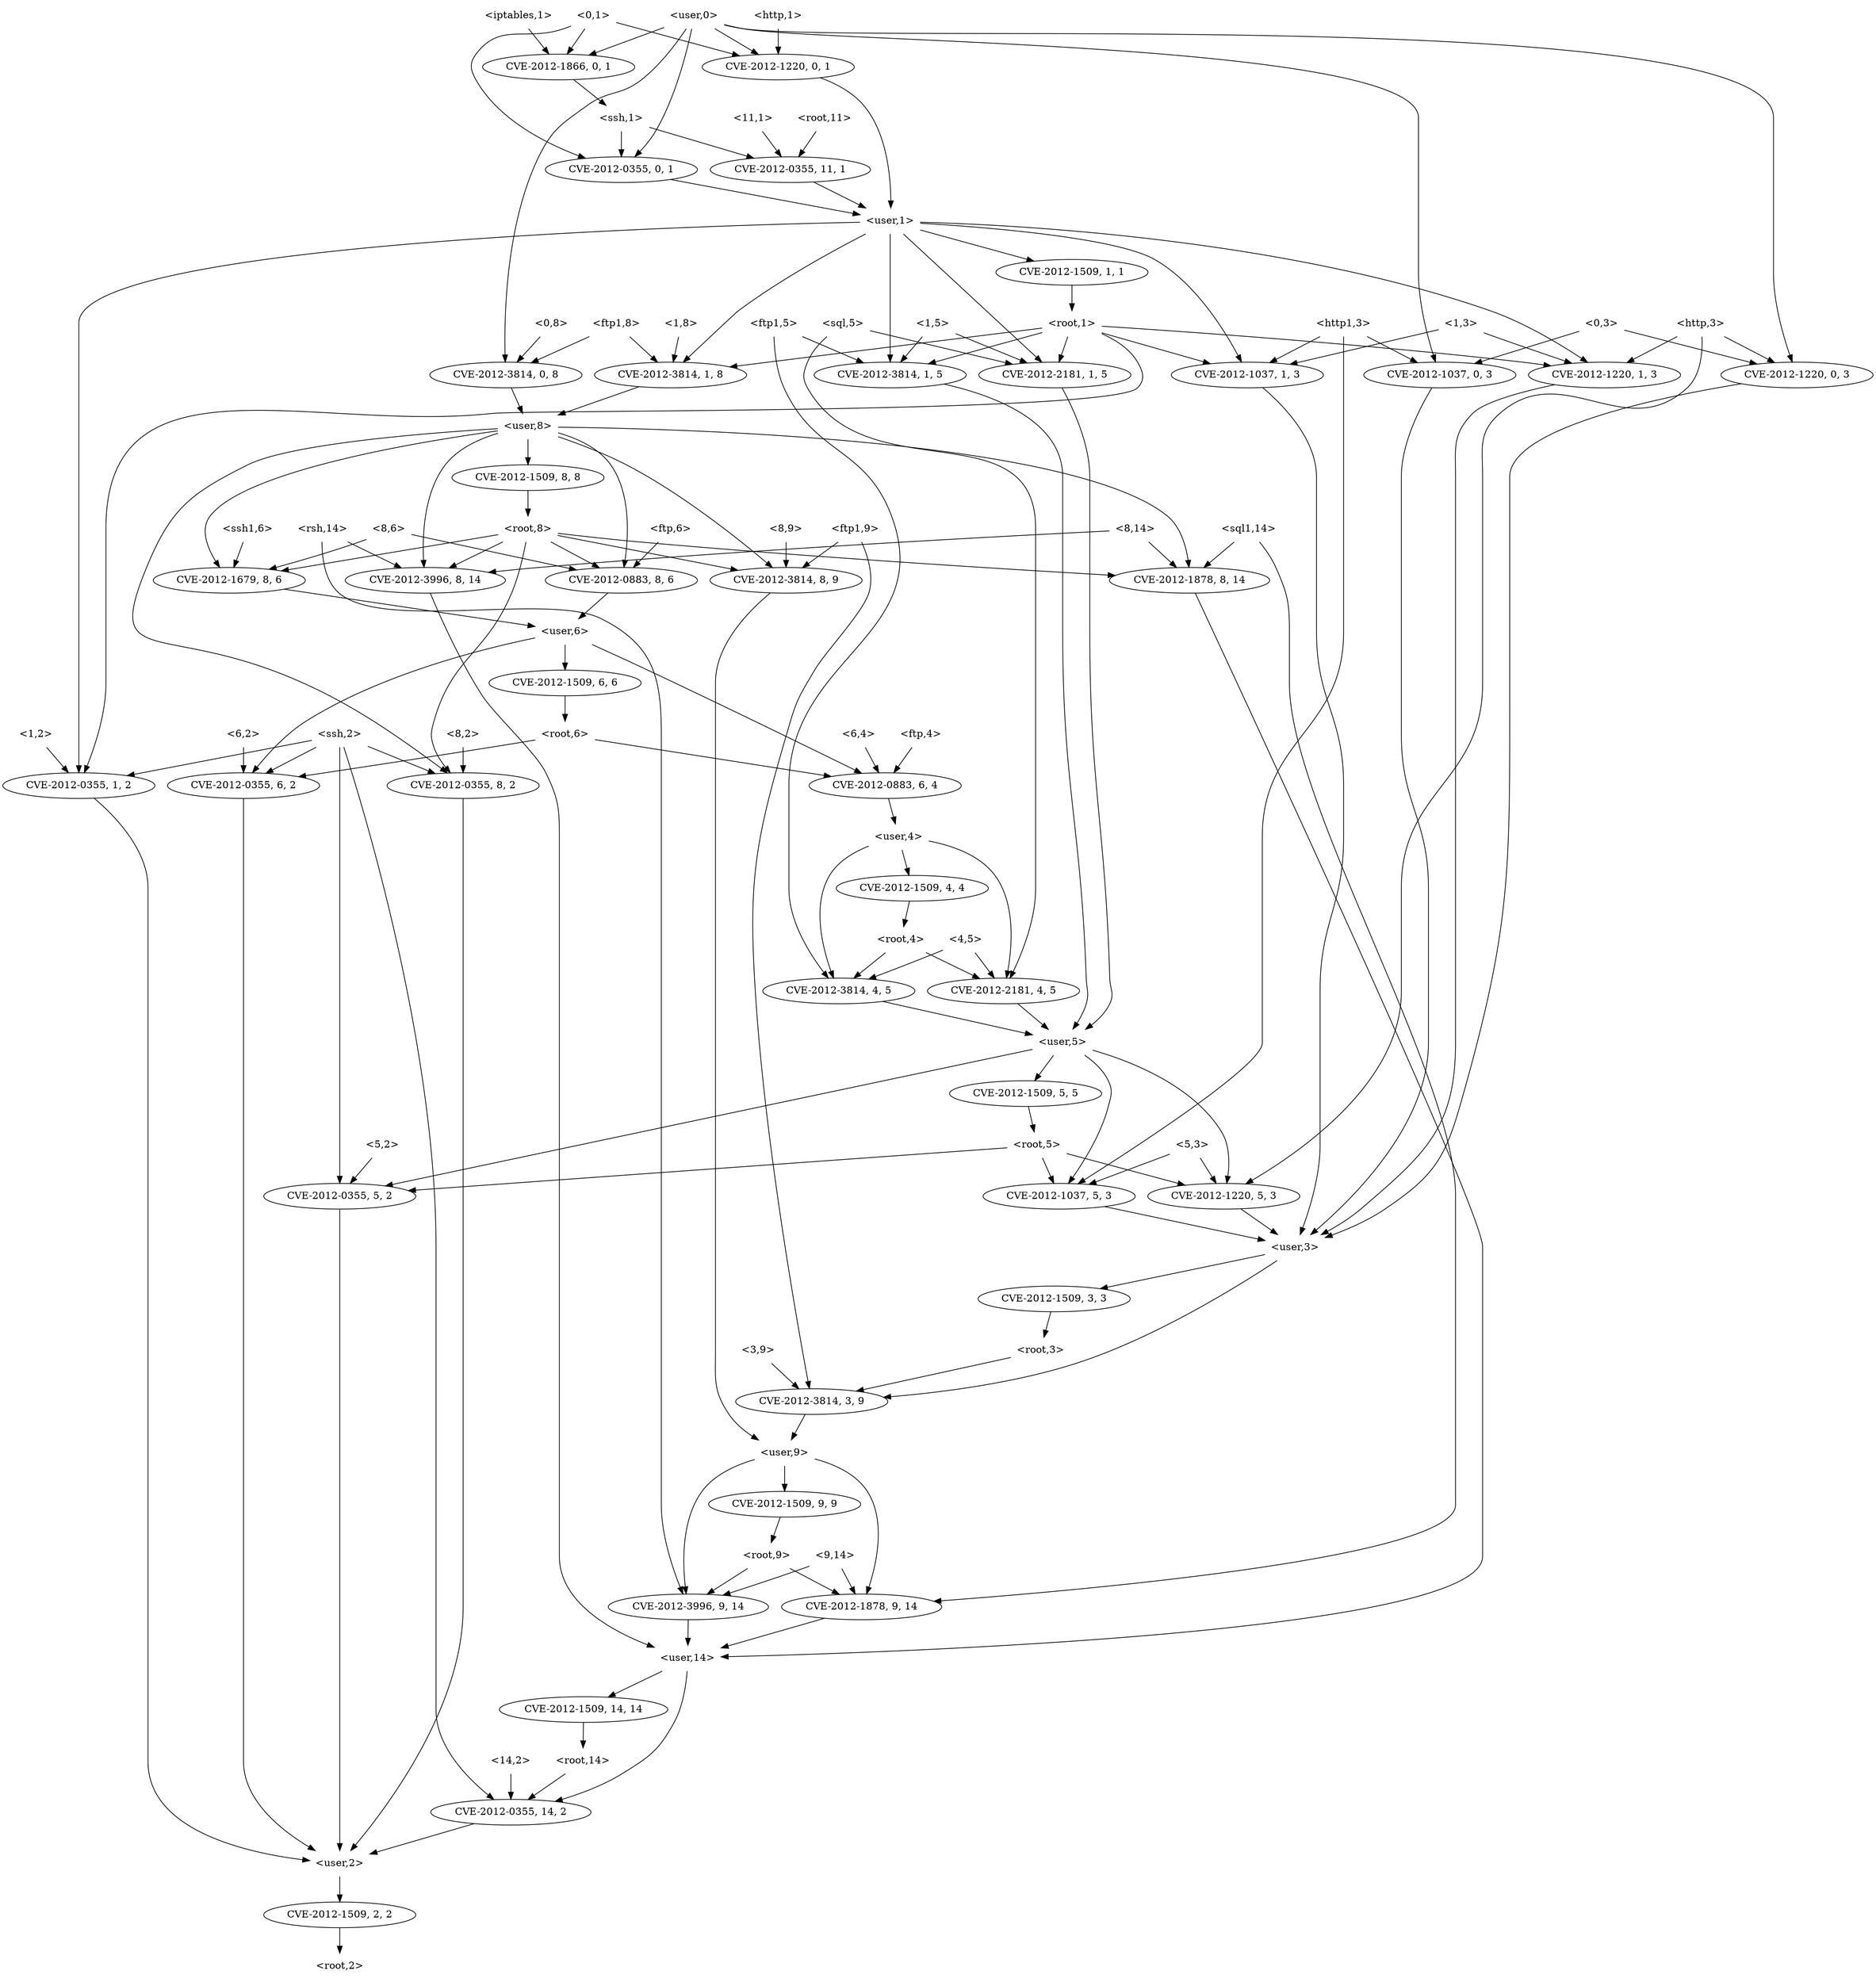 strict digraph {
	graph [bb="0,0,2508,2772"];
	node [label="\N"];
	"<v_root,3,3>"	 [height=0.5,
		label=<CVE-2012-1509, 3, 3>,
		pos="1075,954",
		width=2.4499];
	"<root,3>"	 [height=0.5,
		pos="1146,882",
		shape=plaintext,
		width=0.89583];
	"<v_root,3,3>" -> "<root,3>"	 [pos="e,1128.5,900.28 1092.2,936.05 1100.9,927.5 1111.6,916.96 1121.1,907.54"];
	"<v_ftp1,3,9>"	 [height=0.5,
		label=<CVE-2012-3814, 3, 9>,
		pos="1247,810",
		width=2.4499];
	"<root,3>" -> "<v_ftp1,3,9>"	 [pos="e,1223.2,827.47 1170.7,863.88 1184,854.69 1200.4,843.26 1214.7,833.38"];
	"<8,9>"	 [height=0.5,
		pos="1535,2034",
		shape=plaintext,
		width=0.75];
	"<v_ftp1,8,9>"	 [height=0.5,
		label=<CVE-2012-3814, 8, 9>,
		pos="1480,1962",
		width=2.4499];
	"<8,9>" -> "<v_ftp1,8,9>"	 [pos="e,1493.4,1980.1 1521.4,2015.7 1514.9,2007.4 1506.9,1997.3 1499.8,1988.1"];
	"<user,9>"	 [height=0.5,
		pos="1498,738",
		shape=plaintext,
		width=0.91667];
	"<v_ftp1,8,9>" -> "<user,9>"	 [pos="e,1499.6,756.03 1485.3,1943.7 1492.9,1917.1 1506,1864.6 1506,1819 1506,1819 1506,1819 1506,881 1506,840.93 1502.8,794.61 1500.4,\
766.05"];
	"<v_ssh,0,1>"	 [height=0.5,
		label=<CVE-2012-0355, 0, 1>,
		pos="1166,2538",
		width=2.4499];
	"<user,1>"	 [height=0.5,
		pos="1046,2466",
		shape=plaintext,
		width=0.91667];
	"<v_ssh,0,1>" -> "<user,1>"	 [pos="e,1075.4,2484.1 1138.2,2520.8 1122.1,2511.4 1101.7,2499.5 1084.2,2489.3"];
	"<v_ssh,1,2>"	 [height=0.5,
		label=<CVE-2012-0355, 1, 2>,
		pos="583,1674",
		width=2.4499];
	"<user,1>" -> "<v_ssh,1,2>"	 [pos="e,498.74,1679.5 1012.7,2463.9 838.44,2457.7 38,2423.8 38,2323 38,2323 38,2323 38,1817 38,1725 332.68,1691.5 488.67,1680.2"];
	"<v_ftp1,1,8>"	 [height=0.5,
		label=<CVE-2012-3814, 1, 8>,
		pos="1510,2250",
		width=2.4499];
	"<user,1>" -> "<v_ftp1,1,8>"	 [pos="e,1472.4,2266.3 1079.1,2452.4 1106.6,2441.9 1146.5,2426.3 1181,2412 1254.9,2381.4 1276.5,2379.6 1346,2340 1369.8,2326.4 1372.4,2317.8\
 1396,2304 1417.3,2291.5 1442.1,2279.7 1463,2270.4"];
	"<v_ftp1,1,5>"	 [height=0.5,
		label=<CVE-2012-3814, 1, 5>,
		pos="1045,2250",
		width=2.4499];
	"<user,1>" -> "<v_ftp1,1,5>"	 [pos="e,1045.1,2268.2 1045.9,2447.8 1045.7,2410.8 1045.3,2323.2 1045.1,2278.4"];
	"<v_http1,1,3>"	 [height=0.5,
		label=<CVE-2012-1037, 1, 3>,
		pos="813,2250",
		width=2.4499];
	"<user,1>" -> "<v_http1,1,3>"	 [pos="e,809.49,2268.1 1012.6,2461.3 958.84,2454.6 856.57,2438.6 833,2412 800.32,2375.1 802.96,2313.5 807.91,2278.1"];
	"<v_sql,1,5>"	 [height=0.5,
		label=<CVE-2012-2181, 1, 5>,
		pos="1240,2250",
		width=2.4499];
	"<user,1>" -> "<v_sql,1,5>"	 [pos="e,1239.7,2268.1 1079.2,2450.4 1119.1,2431 1184.9,2393 1220,2340 1232.2,2321.6 1237,2296.8 1238.9,2278.1"];
	"<v_root,1,1>"	 [height=0.5,
		label=<CVE-2012-1509, 1, 1>,
		pos="930,2394",
		width=2.4499];
	"<user,1>" -> "<v_root,1,1>"	 [pos="e,956.89,2411.2 1017.6,2447.9 1002,2438.5 982.47,2426.7 965.8,2416.6"];
	"<v_http,1,3>"	 [height=0.5,
		label=<CVE-2012-1220, 1, 3>,
		pos="581,2250",
		width=2.4499];
	"<user,1>" -> "<v_http,1,3>"	 [pos="e,587.02,2268 1012.8,2463.8 936.49,2459.4 746.78,2438.6 633,2340 613.45,2323.1 599.4,2296.9 590.87,2277.3"];
	"<v_sql1,9,14>"	 [height=0.5,
		label=<CVE-2012-1878, 9, 14>,
		pos="1396,522",
		width=2.5686];
	"<user,9>" -> "<v_sql1,9,14>"	 [pos="e,1391.4,540.07 1465,728.32 1442.8,720.6 1415.1,706.89 1401,684 1375.8,642.93 1382.2,584.19 1389.2,550.18"];
	"<v_root,9,9>"	 [height=0.5,
		label=<CVE-2012-1509, 9, 9>,
		pos="1498,666",
		width=2.4499];
	"<user,9>" -> "<v_root,9,9>"	 [pos="e,1498,684.1 1498,719.7 1498,711.98 1498,702.71 1498,694.11"];
	"<v_rsh,9,14>"	 [height=0.5,
		label=<CVE-2012-3996, 9, 14>,
		pos="1600,522",
		width=2.5686];
	"<user,9>" -> "<v_rsh,9,14>"	 [pos="e,1604.6,540.07 1531,728.32 1553.2,720.6 1580.9,706.89 1595,684 1620.2,642.93 1613.8,584.19 1606.8,550.18"];
	"<user,14>"	 [height=0.5,
		pos="1697,450",
		shape=plaintext,
		width=1.0069];
	"<v_sql1,9,14>" -> "<user,14>"	 [pos="e,1660.6,459.46 1453,507.75 1510.3,494.42 1597.6,474.12 1650.8,461.75"];
	"<root,9>"	 [height=0.5,
		pos="1478,594",
		shape=plaintext,
		width=0.89583];
	"<v_root,9,9>" -> "<root,9>"	 [pos="e,1482.9,612.1 1493.1,647.7 1490.8,639.9 1488.1,630.51 1485.7,621.83"];
	"<v_rsh,9,14>" -> "<user,14>"	 [pos="e,1673.2,468.2 1623,504.41 1635.5,495.37 1651.2,484.04 1664.9,474.14"];
	"<v_ftp1,3,9>" -> "<user,9>"	 [pos="e,1464.6,748.31 1296.9,795.09 1343,782.21 1411,763.27 1454.8,751.04"];
	"<ftp,4>"	 [height=0.5,
		pos="1253,1746",
		shape=plaintext,
		width=0.8125];
	"<v_ftp,6,4>"	 [height=0.5,
		label=<CVE-2012-0883, 6, 4>,
		pos="1312,1674",
		width=2.4499];
	"<ftp,4>" -> "<v_ftp,6,4>"	 [pos="e,1297.6,1692.1 1267.6,1727.7 1274.7,1719.3 1283.3,1709.1 1291,1699.9"];
	"<user,4>"	 [height=0.5,
		pos="1293,1602",
		shape=plaintext,
		width=0.91667];
	"<v_ftp,6,4>" -> "<user,4>"	 [pos="e,1297.6,1620.1 1307.3,1655.7 1305.2,1647.9 1302.6,1638.5 1300.3,1629.8"];
	"<root,9>" -> "<v_sql1,9,14>"	 [pos="e,1415.5,539.62 1457.7,575.7 1447.3,566.84 1434.6,555.92 1423.3,546.33"];
	"<root,9>" -> "<v_rsh,9,14>"	 [pos="e,1571.7,539.23 1507.8,575.88 1524.4,566.36 1545.2,554.44 1562.8,544.33"];
	"<user,2>"	 [height=0.5,
		pos="1932,162",
		shape=plaintext,
		width=0.91667];
	"<v_ssh,1,2>" -> "<user,2>"	 [pos="e,1899,163.01 590.89,1655.9 602.29,1629.7 622,1577.5 622,1531 622,1531 622,1531 622,305 622,174.53 1662.3,163.83 1888.8,163.04"];
	"<user,8>"	 [height=0.5,
		pos="1891,2178",
		shape=plaintext,
		width=0.91667];
	"<v_ftp1,1,8>" -> "<user,8>"	 [pos="e,1857.6,2185.1 1573.3,2237.4 1650.9,2223.1 1780.1,2199.4 1847.4,2187"];
	"<user,5>"	 [height=0.5,
		pos="1151,1314",
		shape=plaintext,
		width=0.91667];
	"<v_ftp1,1,5>" -> "<user,5>"	 [pos="e,1118,1324.3 1036.5,2232 1024.2,2205.8 1003,2153.8 1003,2107 1003,2107 1003,2107 1003,1457 1003,1413.8 1012.1,1399.1 1042,1368 \
1060.1,1349.2 1086.3,1336.1 1108.4,1327.7"];
	"<user,3>"	 [height=0.5,
		pos="901,1026",
		shape=plaintext,
		width=0.91667];
	"<v_http1,1,3>" -> "<user,3>"	 [pos="e,892.67,1044.3 813,2232 813,2205.3 813,2152.1 813,2107 813,2107 813,2107 813,1961 813,1864.4 851,1843.6 851,1747 851,1747 851,1747\
 851,1241 851,1168.4 858.73,1149.7 879,1080 881.56,1071.2 885.12,1061.9 888.63,1053.5"];
	"<v_sql,1,5>" -> "<user,5>"	 [pos="e,1117.9,1324.8 1199.4,2233.9 1151.7,2213.2 1079,2171.1 1079,2107 1079,2107 1079,2107 1079,1601 1079,1497.1 1008.2,1458.1 1060,1368\
 1070.6,1349.6 1090.2,1337 1108.5,1328.8"];
	"<root,1>"	 [height=0.5,
		pos="930,2322",
		shape=plaintext,
		width=0.89583];
	"<v_root,1,1>" -> "<root,1>"	 [pos="e,930,2340.1 930,2375.7 930,2368 930,2358.7 930,2350.1"];
	"<v_http,1,3>" -> "<user,3>"	 [pos="e,869.85,1044.1 640.84,2236.8 683.35,2226.9 735.52,2212.1 751,2196 779.4,2166.5 775,2148 775,2107 775,2107 775,2107 775,1169 775\
,1116.2 824.32,1073.9 861.24,1049.6"];
	"<http1,3>"	 [height=0.5,
		pos="678,2322",
		shape=plaintext,
		width=0.97917];
	"<v_http1,0,3>"	 [height=0.5,
		label=<CVE-2012-1037, 0, 3>,
		pos="349,2250",
		width=2.4499];
	"<http1,3>" -> "<v_http1,0,3>"	 [pos="e,407.58,2263.5 642.48,2313.4 588.79,2302 485.99,2280.1 417.44,2265.6"];
	"<http1,3>" -> "<v_http1,1,3>"	 [pos="e,782.17,2267 711.02,2303.9 729.76,2294.2 753.34,2281.9 773.1,2271.7"];
	"<v_http1,5,3>"	 [height=0.5,
		label=<CVE-2012-1037, 5, 3>,
		pos="976,1098",
		width=2.4499];
	"<http1,3>" -> "<v_http1,5,3>"	 [pos="e,957.12,1115.8 680.6,2303.9 684.59,2283.6 694.19,2250.4 716,2232 768.01,2188 817.71,2245 865,2196 961.01,2096.4 927,2029.3 927,\
1891 927,1891 927,1891 927,1673 927,1576.4 889,1555.6 889,1459 889,1459 889,1459 889,1241 889,1193.9 924.24,1149.2 949.86,1123"];
	"<v_http1,0,3>" -> "<user,3>"	 [pos="e,867.9,1037 414.25,2237.8 426.45,2235.8 439.11,2233.8 451,2232 509.1,2223.2 668.89,2234.8 713,2196 743.75,2168.9 737,2148 737,2107\
 737,2107 737,2107 737,1169 737,1123 755.99,1111 790,1080 809.51,1062.2 836.09,1049.2 858.34,1040.6"];
	"<v_http1,5,3>" -> "<user,3>"	 [pos="e,919.25,1044 957.84,1080.1 948.52,1071.3 936.99,1060.6 926.76,1051"];
	"<root,14>"	 [height=0.5,
		pos="1638,306",
		shape=plaintext,
		width=1];
	"<v_ssh,14,2>"	 [height=0.5,
		label=<CVE-2012-0355, 14, 2>,
		pos="1778,234",
		width=2.5686];
	"<root,14>" -> "<v_ssh,14,2>"	 [pos="e,1746,250.99 1672.2,287.88 1691.8,278.12 1716.3,265.83 1736.9,255.55"];
	"<v_ssh,14,2>" -> "<user,2>"	 [pos="e,1898.9,178.06 1812.6,217.29 1835.3,206.94 1865.3,193.3 1889.6,182.29"];
	"<1,5>"	 [height=0.5,
		pos="1101,2322",
		shape=plaintext,
		width=0.75];
	"<1,5>" -> "<v_ftp1,1,5>"	 [pos="e,1058.7,2268.1 1087.2,2303.7 1080.5,2295.4 1072.4,2285.3 1065.1,2276.1"];
	"<1,5>" -> "<v_sql,1,5>"	 [pos="e,1208.6,2266.8 1128.1,2307.3 1148.4,2297.1 1176.5,2283 1199.4,2271.4"];
	"<v_ssh,6,2>"	 [height=0.5,
		label=<CVE-2012-0355, 6, 2>,
		pos="1970,1674",
		width=2.4499];
	"<v_ssh,6,2>" -> "<user,2>"	 [pos="e,1959.8,180.12 1986.5,1656.3 2009.4,1631.3 2048,1581.6 2048,1531 2048,1531 2048,1531 2048,305 2048,253.79 2002.2,210.87 1968.2,\
186.04"];
	"<v_root,2,2>"	 [height=0.5,
		label=<CVE-2012-1509, 2, 2>,
		pos="1932,90",
		width=2.4499];
	"<user,2>" -> "<v_root,2,2>"	 [pos="e,1932,108.1 1932,143.7 1932,135.98 1932,126.71 1932,118.11"];
	"<8,2>"	 [height=0.5,
		pos="2165,1746",
		shape=plaintext,
		width=0.75];
	"<v_ssh,8,2>"	 [height=0.5,
		label=<CVE-2012-0355, 8, 2>,
		pos="2165,1674",
		width=2.4499];
	"<8,2>" -> "<v_ssh,8,2>"	 [pos="e,2165,1692.1 2165,1727.7 2165,1720 2165,1710.7 2165,1702.1"];
	"<v_ssh,8,2>" -> "<user,2>"	 [pos="e,1965.2,171.06 2156.9,1655.9 2145.2,1629.7 2125,1577.6 2125,1531 2125,1531 2125,1531 2125,305 2125,231.03 2031.9,191.31 1975,173.94"];
	"<v_root,5,5>"	 [height=0.5,
		label=<CVE-2012-1509, 5, 5>,
		pos="1261,1242",
		width=2.4499];
	"<root,5>"	 [height=0.5,
		pos="1234,1170",
		shape=plaintext,
		width=0.89583];
	"<v_root,5,5>" -> "<root,5>"	 [pos="e,1240.6,1188.1 1254.3,1223.7 1251.3,1215.8 1247.6,1206.3 1244.2,1197.5"];
	"<root,5>" -> "<v_http1,5,3>"	 [pos="e,1026.7,1112.8 1201.6,1160.2 1160.3,1149 1088,1129.4 1036.4,1115.4"];
	"<v_ssh,5,2>"	 [height=0.5,
		label=<CVE-2012-0355, 5, 2>,
		pos="1932,1098",
		width=2.4499];
	"<root,5>" -> "<v_ssh,5,2>"	 [pos="e,1853.2,1106.3 1266.4,1165.2 1297,1161.7 1344.1,1156.3 1385,1152 1546.3,1135.1 1734.6,1117.3 1842.9,1107.2"];
	"<v_http,5,3>"	 [height=0.5,
		label=<CVE-2012-1220, 5, 3>,
		pos="1171,1098",
		width=2.4499];
	"<root,5>" -> "<v_http,5,3>"	 [pos="e,1186.4,1116.1 1218.4,1151.7 1210.8,1143.2 1201.5,1132.9 1193.1,1123.6"];
	"<root,2>"	 [height=0.5,
		pos="1932,18",
		shape=plaintext,
		width=0.89583];
	"<v_ftp,8,6>"	 [height=0.5,
		label=<CVE-2012-0883, 8, 6>,
		pos="1675,1962",
		width=2.4499];
	"<user,8>" -> "<v_ftp,8,6>"	 [pos="e,1658.1,1979.8 1857.9,2172 1800.8,2161.5 1685.3,2131.1 1636,2052 1623.2,2031.5 1636.9,2006.1 1651.5,1987.7"];
	"<v_root,8,8>"	 [height=0.5,
		label=<CVE-2012-1509, 8, 8>,
		pos="2007,2106",
		width=2.4499];
	"<user,8>" -> "<v_root,8,8>"	 [pos="e,1980.1,2123.2 1919.4,2159.9 1935,2150.5 1954.5,2138.7 1971.2,2128.6"];
	"<user,8>" -> "<v_ssh,8,2>"	 [pos="e,2225.9,1687.2 1924.2,2176.5 2052.3,2173.9 2508,2155.9 2508,2035 2508,2035 2508,2035 2508,1817 2508,1758.6 2336.1,1711.7 2235.7\
,1689.3"];
	"<v_ssh1,8,6>"	 [height=0.5,
		label=<CVE-2012-1679, 8, 6>,
		pos="1870,1962",
		width=2.4499];
	"<user,8>" -> "<v_ssh1,8,6>"	 [pos="e,1871.7,1980.2 1889.3,2159.8 1885.7,2122.8 1877.1,2035.2 1872.7,1990.4"];
	"<v_rsh,8,14>"	 [height=0.5,
		label=<CVE-2012-3996, 8, 14>,
		pos="2349,1962",
		width=2.5686];
	"<user,8>" -> "<v_rsh,8,14>"	 [pos="e,2334.8,1979.8 1924.3,2172.7 1971.3,2165.9 2059.3,2150.8 2130,2124 2191.8,2100.6 2207.2,2091.7 2260,2052 2285.5,2032.8 2310.9,2006.5\
 2328,1987.5"];
	"<user,8>" -> "<v_ftp1,8,9>"	 [pos="e,1479.2,1980 1857.9,2177.6 1781.1,2176.9 1590.2,2163.6 1499,2052 1484.9,2034.7 1480.6,2009.5 1479.5,1990.3"];
	"<v_sql1,8,14>"	 [height=0.5,
		label=<CVE-2012-1878, 8, 14>,
		pos="2145,1962",
		width=2.5686];
	"<user,8>" -> "<v_sql1,8,14>"	 [pos="e,2145.9,1980.1 1924,2172.9 1977.3,2165.7 2078.8,2149.1 2104,2124 2139.9,2088.3 2145.8,2026 2146,1990.2"];
	"<user,6>"	 [height=0.5,
		pos="1675,1890",
		shape=plaintext,
		width=0.91667];
	"<v_ftp,8,6>" -> "<user,6>"	 [pos="e,1675,1908.1 1675,1943.7 1675,1936 1675,1926.7 1675,1918.1"];
	"<root,8>"	 [height=0.5,
		pos="1986,2034",
		shape=plaintext,
		width=0.89583];
	"<v_root,8,8>" -> "<root,8>"	 [pos="e,1991.1,2052.1 2001.8,2087.7 1999.5,2079.9 1996.7,2070.5 1994,2061.8"];
	"<v_ssh1,8,6>" -> "<user,6>"	 [pos="e,1708,1902.9 1828.2,1946 1795.6,1934.3 1750.6,1918.1 1717.8,1906.4"];
	"<v_rsh,8,14>" -> "<user,14>"	 [pos="e,1704.5,468.33 2288.8,1948.3 2154.8,1918.8 1837.6,1842.3 1764,1764 1735.9,1734.2 1740,1716 1740,1675 1740,1675 1740,1675 1740,809\
 1740,673.03 1744.5,636.95 1716,504 1714.1,495.3 1711.2,486.09 1708.2,477.83"];
	"<v_sql1,8,14>" -> "<user,14>"	 [pos="e,1698.6,468.17 2103.5,1945.9 2076.6,1935.8 2040.9,1921.9 2010,1908 1853.4,1837.7 1702,1846.6 1702,1675 1702,1675 1702,1675 1702\
,737 1702,633.44 1705.1,607.47 1701,504 1700.7,495.67 1700.1,486.61 1699.4,478.38"];
	"<6,2>"	 [height=0.5,
		pos="1951,1746",
		shape=plaintext,
		width=0.75];
	"<6,2>" -> "<v_ssh,6,2>"	 [pos="e,1965.4,1692.1 1955.7,1727.7 1957.8,1719.9 1960.4,1710.5 1962.7,1701.8"];
	"<user,0>"	 [height=0.5,
		pos="1145,2754",
		shape=plaintext,
		width=0.91667];
	"<v_iptables,0,1>"	 [height=0.5,
		label=<CVE-2012-1866, 0, 1>,
		pos="1354,2682",
		width=2.4499];
	"<user,0>" -> "<v_iptables,0,1>"	 [pos="e,1310.1,2697.7 1178.1,2741.9 1211,2730.9 1262,2713.8 1300.6,2700.9"];
	"<v_ftp1,0,8>"	 [height=0.5,
		label=<CVE-2012-3814, 0, 8>,
		pos="1705,2250",
		width=2.4499];
	"<user,0>" -> "<v_ftp1,0,8>"	 [pos="e,1701.5,2268.1 1161,2735.7 1181.1,2714.9 1218,2680.9 1257,2664 1358,2620.3 1411.9,2691.2 1502,2628 1627.6,2539.9 1682.6,2348.8 \
1699.2,2278.1"];
	"<user,0>" -> "<v_http1,0,3>"	 [pos="e,354.67,2268.3 1111.7,2742.6 1103.7,2740.2 1095.1,2737.9 1087,2736 931,2699.5 377,2771.2 377,2611 377,2611 377,2611 377,2393 377\
,2352.3 365.77,2306.2 357.54,2277.9"];
	"<v_http,0,1>"	 [height=0.5,
		label=<CVE-2012-1220, 0, 1>,
		pos="1046,2682",
		width=2.4499];
	"<user,0>" -> "<v_http,0,1>"	 [pos="e,1069.3,2699.5 1120.8,2735.9 1107.8,2726.7 1091.6,2715.3 1077.7,2705.4"];
	"<v_http,0,3>"	 [height=0.5,
		label=<CVE-2012-1220, 0, 3>,
		pos="154,2250",
		width=2.4499];
	"<user,0>" -> "<v_http,0,3>"	 [pos="e,115.93,2266.3 1111.9,2741.9 1103.8,2739.5 1095.2,2737.4 1087,2736 786.91,2684.8 704.65,2741 403,2700 221.24,2675.3 0,2794.4 0,\
2611 0,2611 0,2611 0,2393 0,2334.1 61.555,2292.9 106.83,2270.6"];
	"<user,0>" -> "<v_ssh,0,1>"	 [pos="e,1164.3,2556.2 1146.7,2735.8 1150.3,2698.8 1158.9,2611.2 1163.3,2566.4"];
	"<ssh,1>"	 [height=0.5,
		pos="1297,2610",
		shape=plaintext,
		width=0.84028];
	"<v_iptables,0,1>" -> "<ssh,1>"	 [pos="e,1311.1,2628.3 1340.2,2664.1 1333.4,2655.7 1325,2645.4 1317.4,2636.1"];
	"<v_ftp1,0,8>" -> "<user,8>"	 [pos="e,1857.9,2191.5 1745.4,2233.8 1775.7,2222.4 1817.3,2206.8 1848.2,2195.1"];
	"<v_http,0,1>" -> "<user,1>"	 [pos="e,1046,2484.2 1046,2663.8 1046,2626.8 1046,2539.2 1046,2494.4"];
	"<v_http,0,3>" -> "<user,3>"	 [pos="e,867.99,1031.5 213.36,2236.7 354.61,2206.9 699,2131.9 699,2107 699,2107 699,2107 699,1169 699,1123.6 714.22,1109.1 749,1080 780.13\
,1053.9 824.88,1040.4 857.76,1033.5"];
	"<v_sql,4,5>"	 [height=0.5,
		label=<CVE-2012-2181, 4, 5>,
		pos="1352,1386",
		width=2.4499];
	"<v_sql,4,5>" -> "<user,5>"	 [pos="e,1184.3,1326.6 1309.4,1370.2 1275.4,1358.3 1228,1341.8 1193.9,1330"];
	"<user,5>" -> "<v_http1,5,3>"	 [pos="e,980.67,1116.2 1126.3,1295.9 1096,1274 1045,1233.3 1013,1188 999.57,1169 989.81,1144.3 983.69,1125.8"];
	"<user,5>" -> "<v_ssh,5,2>"	 [pos="e,1883.3,1113.1 1184,1304.8 1225,1294.6 1296.7,1276.4 1358,1260 1547.1,1209.3 1770.1,1145.6 1873.7,1115.8"];
	"<user,5>" -> "<v_root,5,5>"	 [pos="e,1235.1,1259.5 1177.9,1295.9 1192.5,1286.6 1210.6,1275 1226.3,1265.1"];
	"<user,5>" -> "<v_http,5,3>"	 [pos="e,1169.4,1116.2 1152.6,1295.8 1156.1,1258.8 1164.3,1171.2 1168.4,1126.4"];
	"<ftp1,5>"	 [height=0.5,
		pos="1179,2322",
		shape=plaintext,
		width=0.89583];
	"<ftp1,5>" -> "<v_ftp1,1,5>"	 [pos="e,1075.8,2267.1 1146.6,2304.1 1128,2294.3 1104.5,2282.1 1084.8,2271.8"];
	"<v_ftp1,4,5>"	 [height=0.5,
		label=<CVE-2012-3814, 4, 5>,
		pos="1157,1386",
		width=2.4499];
	"<ftp1,5>" -> "<v_ftp1,4,5>"	 [pos="e,1152.9,1404.1 1211.3,2314.8 1253,2306 1322.1,2288.7 1337,2268 1346.3,2255 1339.1,2247.9 1337,2232 1296.7,1920.2 1218.7,1856.2 \
1157,1548 1147.5,1500.7 1142.5,1488 1147,1440 1147.8,1431.5 1149.3,1422.3 1150.9,1414"];
	"<v_ftp1,4,5>" -> "<user,5>"	 [pos="e,1152.5,1332.1 1155.5,1367.7 1154.9,1360 1154.1,1350.7 1153.3,1342.1"];
	"<root,1>" -> "<v_ssh,1,2>"	 [pos="e,599.27,1692.1 928.91,2303.6 926.62,2273.6 920.06,2210.5 903,2160 836.12,1962.1 668.05,1767 606.26,1699.7"];
	"<root,1>" -> "<v_ftp1,1,8>"	 [pos="e,1435.6,2259.7 962.45,2316.9 989.79,2313.4 1029.9,2308.3 1065,2304 1190.5,2288.6 1335.9,2271.4 1425.5,2260.9"];
	"<root,1>" -> "<v_ftp1,1,5>"	 [pos="e,1018.3,2267.2 958.13,2303.9 973.62,2294.5 992.99,2282.7 1009.5,2272.6"];
	"<root,1>" -> "<v_http,1,3>"	 [pos="e,641.41,2263.1 897.48,2314.5 841.61,2303.3 726.19,2280.1 651.25,2265.1"];
	"<root,1>" -> "<v_sql,1,5>"	 [pos="e,1183.2,2263.8 962.3,2313.7 1012,2302.5 1108.3,2280.7 1173.4,2266"];
	"<root,1>" -> "<v_http1,1,3>"	 [pos="e,840.12,2267.2 901.38,2303.9 885.62,2294.5 865.92,2282.7 849.11,2272.6"];
	"<v_ssh,11,1>"	 [height=0.5,
		label=<CVE-2012-0355, 11, 1>,
		pos="1371,2538",
		width=2.5686];
	"<v_ssh,11,1>" -> "<user,1>"	 [pos="e,1079.4,2474.2 1311.4,2524.2 1247.1,2510.3 1146.3,2488.6 1089.2,2476.3"];
	"<ssh1,6>"	 [height=0.5,
		pos="1829,2034",
		shape=plaintext,
		width=0.94444];
	"<ssh1,6>" -> "<v_ssh1,8,6>"	 [pos="e,1860,1980.1 1839.1,2015.7 1843.9,2007.6 1849.6,1997.9 1854.8,1989"];
	"<ssh,1>" -> "<v_ssh,11,1>"	 [pos="e,1353.2,2555.9 1315.3,2591.7 1324.5,2583 1335.8,2572.3 1345.8,2562.8"];
	"<ssh,1>" -> "<v_ssh,0,1>"	 [pos="e,1196.2,2555.1 1266.6,2592.8 1248.3,2583 1224.9,2570.5 1205.2,2560"];
	"<0,1>"	 [height=0.5,
		pos="1238,2754",
		shape=plaintext,
		width=0.75];
	"<0,1>" -> "<v_http,0,1>"	 [pos="e,1087.1,2698 1210.9,2743.1 1181.3,2732.3 1133.2,2714.8 1096.6,2701.4"];
	"<0,1>" -> "<v_iptables,0,1>"	 [pos="e,1327,2699.3 1265.2,2736.6 1281,2727 1301.2,2714.8 1318.3,2704.5"];
	"<0,1>" -> "<v_ssh,0,1>"	 [pos="e,1171.8,2556.2 1232.2,2735.8 1219.7,2698.7 1190,2610.4 1175,2565.8"];
	"<user,3>" -> "<v_ftp1,3,9>"	 [pos="e,1198.7,825.18 913.15,1007.7 927.21,988.57 951.81,957.55 978,936 1041.7,883.58 1131.1,847.81 1189,828.38"];
	"<user,3>" -> "<v_root,3,3>"	 [pos="e,1036.8,970.35 934.14,1011.7 960.56,1001 997.92,986.01 1027.5,974.1"];
	"<http,1>"	 [height=0.5,
		pos="1046,2754",
		shape=plaintext,
		width=0.89583];
	"<http,1>" -> "<v_http,0,1>"	 [pos="e,1046,2700.1 1046,2735.7 1046,2728 1046,2718.7 1046,2710.1"];
	"<user,14>" -> "<v_ssh,14,2>"	 [pos="e,1778.7,252.08 1720.8,431.96 1732.1,422.63 1744.6,410.1 1752,396 1774.4,353.17 1778.5,295.88 1778.7,262.45"];
	"<v_root,14,14>"	 [height=0.5,
		label=<CVE-2012-1509, 14, 14>,
		pos="1646,378",
		width=2.7013];
	"<user,14>" -> "<v_root,14,14>"	 [pos="e,1658.5,396.1 1684.4,431.7 1678.4,423.47 1671.1,413.48 1664.5,404.42"];
	"<14,2>"	 [height=0.5,
		pos="1721,306",
		shape=plaintext,
		width=0.78472];
	"<14,2>" -> "<v_ssh,14,2>"	 [pos="e,1764.1,252.1 1735.1,287.7 1741.9,279.3 1750.3,269.07 1757.8,259.86"];
	"<iptables,1>"	 [height=0.5,
		pos="1354,2754",
		shape=plaintext,
		width=1.1944];
	"<iptables,1>" -> "<v_iptables,0,1>"	 [pos="e,1354,2700.1 1354,2735.7 1354,2728 1354,2718.7 1354,2710.1"];
	"<root,8>" -> "<v_ftp,8,6>"	 [pos="e,1732,1975.8 1953.6,2025.7 1903.7,2014.5 1807.1,1992.7 1741.8,1978"];
	"<root,8>" -> "<v_ssh,8,2>"	 [pos="e,2152.3,1692.2 1993,2015.7 2012.3,1968.3 2069,1833.5 2129,1728 2134.2,1718.8 2140.5,1709.2 2146.4,1700.6"];
	"<root,8>" -> "<v_ssh1,8,6>"	 [pos="e,1896.9,1979.2 1957.6,2015.9 1942,2006.5 1922.5,1994.7 1905.8,1984.6"];
	"<root,8>" -> "<v_rsh,8,14>"	 [pos="e,2281,1974.3 2018.4,2019.6 2022.3,2018.3 2026.2,2017 2030,2016 2031.5,2015.6 2176.9,1991.5 2270.9,1975.9"];
	"<root,8>" -> "<v_ftp1,8,9>"	 [pos="e,1543.7,1974.5 1953.6,2027.9 1930.8,2024.4 1899.6,2019.7 1872,2016 1741.6,1998.3 1708.2,1999.3 1578,1980 1570.1,1978.8 1561.9,1977.5\
 1553.7,1976.2"];
	"<root,8>" -> "<v_sql1,8,14>"	 [pos="e,2109.4,1978.7 2018.6,2018.7 2042.1,2008.3 2074.2,1994.2 2100.2,1982.7"];
	"<0,8>"	 [height=0.5,
		pos="1588,2322",
		shape=plaintext,
		width=0.75];
	"<0,8>" -> "<v_ftp1,0,8>"	 [pos="e,1678,2267.1 1615.1,2304.8 1631.2,2295.1 1651.8,2282.8 1669.2,2272.4"];
	"<user,4>" -> "<v_ftp1,4,5>"	 [pos="e,1154.1,1404.2 1259.9,1595 1233.1,1588.4 1196.6,1574.8 1177,1548 1148.2,1508.8 1149.2,1449.1 1152.8,1414.5"];
	"<v_root,4,4>"	 [height=0.5,
		label=<CVE-2012-1509, 4, 4>,
		pos="1274,1530",
		width=2.4499];
	"<user,4>" -> "<v_root,4,4>"	 [pos="e,1278.6,1548.1 1288.3,1583.7 1286.2,1575.9 1283.6,1566.5 1281.3,1557.8"];
	"<user,4>" -> "<v_sql,4,5>"	 [pos="e,1360.1,1404.2 1326.3,1587.6 1342.9,1578.9 1361.5,1565.9 1371,1548 1393.7,1505.2 1377.3,1447.1 1364.1,1413.7"];
	"<v_root,14,14>" -> "<root,14>"	 [pos="e,1640,324.1 1644,359.7 1643.1,351.98 1642.1,342.71 1641.1,334.11"];
	"<root,4>"	 [height=0.5,
		pos="1291,1458",
		shape=plaintext,
		width=0.89583];
	"<root,4>" -> "<v_ftp1,4,5>"	 [pos="e,1187.8,1403.1 1258.6,1440.1 1240,1430.3 1216.5,1418.1 1196.8,1407.8"];
	"<root,4>" -> "<v_sql,4,5>"	 [pos="e,1337.1,1404.1 1306.1,1439.7 1313.4,1431.3 1322.3,1421.1 1330.3,1411.9"];
	"<v_http,5,3>" -> "<user,3>"	 [pos="e,934.09,1035.6 1118.6,1083.4 1067.8,1070.2 991.47,1050.5 944.05,1038.2"];
	"<v_root,2,2>" -> "<root,2>"	 [pos="e,1932,36.104 1932,71.697 1932,63.983 1932,54.712 1932,46.112"];
	"<user,6>" -> "<v_ssh,6,2>"	 [pos="e,1952.6,1691.8 1706.6,1872 1747.3,1849.5 1819.6,1807.6 1876,1764 1883.3,1758.4 1919.8,1723.4 1945.1,1699"];
	"<user,6>" -> "<v_ftp,6,4>"	 [pos="e,1333.5,1691.5 1641.8,1876.8 1616.4,1867 1580.7,1852.2 1551,1836 1471.9,1793 1385.9,1730.8 1341.8,1697.8"];
	"<v_root,6,6>"	 [height=0.5,
		label=<CVE-2012-1509, 6, 6>,
		pos="1648,1818",
		width=2.4499];
	"<user,6>" -> "<v_root,6,6>"	 [pos="e,1654.6,1836.1 1668.3,1871.7 1665.3,1863.8 1661.6,1854.3 1658.2,1845.5"];
	"<root,6>"	 [height=0.5,
		pos="1641,1746",
		shape=plaintext,
		width=0.89583];
	"<v_root,6,6>" -> "<root,6>"	 [pos="e,1642.7,1764.1 1646.3,1799.7 1645.5,1792 1644.6,1782.7 1643.7,1774.1"];
	"<v_ssh,5,2>" -> "<user,2>"	 [pos="e,1932,180.05 1932,1080 1932,1053.3 1932,1000.1 1932,955 1932,955 1932,955 1932,305 1932,265 1932,218.65 1932,190.08"];
	"<root,11>"	 [height=0.5,
		pos="1457,2610",
		shape=plaintext,
		width=1];
	"<root,11>" -> "<v_ssh,11,1>"	 [pos="e,1391.4,2555.6 1435.7,2591.7 1424.7,2582.7 1411.2,2571.7 1399.3,2562"];
	"<sql,5>"	 [height=0.5,
		pos="1308,2322",
		shape=plaintext,
		width=0.8125];
	"<sql,5>" -> "<v_sql,1,5>"	 [pos="e,1256.6,2268.1 1291.2,2303.7 1282.9,2295.1 1272.7,2284.7 1263.6,2275.3"];
	"<sql,5>" -> "<v_sql,4,5>"	 [pos="e,1368.1,1403.8 1328.8,2303.6 1338.5,2294.2 1348.9,2281.7 1354,2268 1359.6,2253 1354.1,2248 1354,2232 1353,2104 1335.3,2071.2 1350\
,1944 1363.2,1829.7 1383.9,1804.3 1409,1692 1417.8,1652.5 1428,1643.4 1428,1603 1428,1603 1428,1603 1428,1529 1428,1483.4 1397.1\
,1438.2 1374.8,1411.5"];
	"<0,3>"	 [height=0.5,
		pos="225,2322",
		shape=plaintext,
		width=0.75];
	"<0,3>" -> "<v_http1,0,3>"	 [pos="e,320.56,2267.1 252.21,2305.6 269.69,2295.8 292.62,2282.8 311.78,2272"];
	"<0,3>" -> "<v_http,0,3>"	 [pos="e,171.35,2268.1 207.45,2303.7 198.77,2295.1 188.14,2284.7 178.65,2275.3"];
	"<1,8>"	 [height=0.5,
		pos="1432,2322",
		shape=plaintext,
		width=0.75];
	"<1,8>" -> "<v_ftp1,1,8>"	 [pos="e,1491.5,2267.6 1451.3,2303.7 1461.2,2294.8 1473.3,2283.9 1484,2274.3"];
	"<3,9>"	 [height=0.5,
		pos="1247,882",
		shape=plaintext,
		width=0.75];
	"<3,9>" -> "<v_ftp1,3,9>"	 [pos="e,1247,828.1 1247,863.7 1247,855.98 1247,846.71 1247,838.11"];
	"<rsh,14>"	 [height=0.5,
		pos="2429,2034",
		shape=plaintext,
		width=0.92361];
	"<rsh,14>" -> "<v_rsh,9,14>"	 [pos="e,1620.1,539.73 2440.7,2015.9 2452.2,1996.5 2466.1,1965.1 2450,1944 2404.4,1884.1 1848.6,1818.8 1797,1764 1769.3,1734.6 1778,1715.4\
 1778,1675 1778,1675 1778,1675 1778,809 1778,696.58 1677.6,591.74 1627.6,546.48"];
	"<rsh,14>" -> "<v_rsh,8,14>"	 [pos="e,2368,1979.6 2409.2,2015.7 2399.1,2006.8 2386.6,1995.9 2375.7,1986.3"];
	"<9,14>"	 [height=0.5,
		pos="1557,594",
		shape=plaintext,
		width=0.78472];
	"<9,14>" -> "<v_sql1,9,14>"	 [pos="e,1432.7,538.64 1528.4,580.15 1525.2,578.74 1522,577.34 1519,576 1493.6,564.83 1465.1,552.53 1441.9,542.6"];
	"<9,14>" -> "<v_rsh,9,14>"	 [pos="e,1589.5,540.1 1567.6,575.7 1572.6,567.56 1578.7,557.69 1584.2,548.7"];
	"<ssh,2>"	 [height=0.5,
		pos="1837,1746",
		shape=plaintext,
		width=0.84028];
	"<ssh,2>" -> "<v_ssh,14,2>"	 [pos="e,1785.7,252.09 1832.8,1727.6 1826.6,1701 1816,1648.4 1816,1603 1816,1603 1816,1603 1816,377 1816,335.63 1800.8,289.72 1789.6,261.61"];
	"<ssh,2>" -> "<v_ssh,6,2>"	 [pos="e,1939.6,1691 1867.5,1728.9 1886.3,1719.1 1910.5,1706.3 1930.7,1695.7"];
	"<ssh,2>" -> "<v_ssh,1,2>"	 [pos="e,669.67,1677.4 1806.5,1741.1 1775.2,1737.2 1725.3,1731.4 1682,1728 1312.3,1698.8 871.24,1683.4 679.71,1677.7"];
	"<ssh,2>" -> "<v_ssh,8,2>"	 [pos="e,2105.9,1687.4 1867.4,1738.3 1881.8,1735.2 1899.3,1731.4 1915,1728 1976.1,1714.9 2045.6,1700.2 2095.8,1689.6"];
	"<ssh,2>" -> "<v_ssh,5,2>"	 [pos="e,1929.5,1116 1839.5,1727.7 1852.6,1639.1 1912,1235.2 1928,1126.2"];
	"<sql1,14>"	 [height=0.5,
		pos="2076,2034",
		shape=plaintext,
		width=1.0069];
	"<sql1,14>" -> "<v_sql1,8,14>"	 [pos="e,2128.1,1980.1 2093.1,2015.7 2101.5,2007.1 2111.8,1996.7 2121,1987.3"];
	"<sql1,14>" -> "<v_sql1,9,14>"	 [pos="e,1306.6,526.69 2061,2015.8 2041.6,1994.8 2005.8,1960.2 1967,1944 1829.3,1886.4 1778.7,1940.5 1633,1908 1440.8,1865.2 1363.8,1891.8\
 1214,1764 1143.4,1703.8 822,1119.8 822,1027 822,1027 822,1027 822,665 822,568.41 1132.2,537.09 1296.5,527.28"];
	"<root,6>" -> "<v_ssh,6,2>"	 [pos="e,1911.4,1687.5 1673.4,1738.1 1726.1,1726.9 1831.4,1704.5 1901.3,1689.6"];
	"<root,6>" -> "<v_ftp,6,4>"	 [pos="e,1370.6,1687.5 1608.6,1738.1 1555.9,1726.9 1450.6,1704.5 1380.7,1689.6"];
	"<6,4>"	 [height=0.5,
		pos="1328,1746",
		shape=plaintext,
		width=0.75];
	"<6,4>" -> "<v_ftp,6,4>"	 [pos="e,1315.9,1692.1 1324,1727.7 1322.3,1720 1320.2,1710.7 1318.2,1702.1"];
	"<ftp1,9>"	 [height=0.5,
		pos="1411,2034",
		shape=plaintext,
		width=0.89583];
	"<ftp1,9>" -> "<v_ftp1,3,9>"	 [pos="e,1308.6,822.94 1399.1,2015.7 1393,2005.8 1386.2,1992.7 1383,1980 1379.1,1964.5 1381.6,1959.9 1383,1944 1402.7,1726.1 1468,1677.8\
 1468,1459 1468,1459 1468,1459 1468,953 1468,880.56 1382.9,843.34 1318.3,825.53"];
	"<ftp1,9>" -> "<v_ftp1,8,9>"	 [pos="e,1463.1,1980.1 1428.1,2015.7 1436.5,2007.1 1446.8,1996.7 1456,1987.3"];
	"<v_root,4,4>" -> "<root,4>"	 [pos="e,1286.8,1476.1 1278.2,1511.7 1280.1,1503.9 1282.4,1494.5 1284.5,1485.8"];
	"<http,3>"	 [height=0.5,
		pos="465,2322",
		shape=plaintext,
		width=0.89583];
	"<http,3>" -> "<v_http,1,3>"	 [pos="e,554.11,2267.2 493.38,2303.9 509,2294.5 528.53,2282.7 545.2,2272.6"];
	"<http,3>" -> "<v_http,0,3>"	 [pos="e,211.02,2263.8 432.6,2313.7 382.73,2302.5 286.1,2280.7 220.81,2266"];
	"<http,3>" -> "<v_http,5,3>"	 [pos="e,1155.4,1115.8 463.34,2303.8 462.42,2283.6 464.35,2250.3 484,2232 567.72,2154 633.84,2241.2 739,2196 797.42,2170.9 851,2170.6 851\
,2107 851,2107 851,2107 851,2033 851,1936.4 889,1915.6 889,1819 889,1819 889,1819 889,1673 889,1437.9 1082,1198.9 1148.7,1123.4"];
	"<5,3>"	 [height=0.5,
		pos="1049,1170",
		shape=plaintext,
		width=0.75];
	"<5,3>" -> "<v_http,5,3>"	 [pos="e,1142.7,1115.2 1076.1,1153.5 1093.1,1143.7 1115.3,1131 1133.9,1120.3"];
	"<5,3>" -> "<v_http1,5,3>"	 [pos="e,993.59,1115.9 1031,1151.7 1021.9,1143 1010.7,1132.3 1000.8,1122.8"];
	"<ftp1,8>"	 [height=0.5,
		pos="1510,2322",
		shape=plaintext,
		width=0.89583];
	"<ftp1,8>" -> "<v_ftp1,1,8>"	 [pos="e,1510,2268.1 1510,2303.7 1510,2296 1510,2286.7 1510,2278.1"];
	"<ftp1,8>" -> "<v_ftp1,0,8>"	 [pos="e,1660.9,2265.6 1542.5,2307.7 1545.7,2306.4 1548.9,2305.2 1552,2304 1584.7,2291.7 1621.8,2278.8 1651.3,2268.9"];
	"<ftp,6>"	 [height=0.5,
		pos="1675,2034",
		shape=plaintext,
		width=0.8125];
	"<ftp,6>" -> "<v_ftp,8,6>"	 [pos="e,1675,1980.1 1675,2015.7 1675,2008 1675,1998.7 1675,1990.1"];
	"<8,6>"	 [height=0.5,
		pos="1750,2034",
		shape=plaintext,
		width=0.75];
	"<8,6>" -> "<v_ftp,8,6>"	 [pos="e,1693.1,1979.9 1731.5,2015.7 1722.1,2007 1710.7,1996.3 1700.5,1986.8"];
	"<8,6>" -> "<v_ssh1,8,6>"	 [pos="e,1842,1979.3 1777.2,2017.1 1793.7,2007.5 1815,1995.1 1833,1984.6"];
	"<1,3>"	 [height=0.5,
		pos="759,2322",
		shape=plaintext,
		width=0.75];
	"<1,3>" -> "<v_http1,1,3>"	 [pos="e,799.81,2268.1 772.35,2303.7 778.76,2295.4 786.56,2285.3 793.61,2276.1"];
	"<1,3>" -> "<v_http,1,3>"	 [pos="e,622.95,2265.9 731.62,2308.2 728.39,2306.7 725.13,2305.3 722,2304 692.66,2291.8 659.39,2279.2 632.53,2269.4"];
	"<5,2>"	 [height=0.5,
		pos="1871,1170",
		shape=plaintext,
		width=0.75];
	"<5,2>" -> "<v_ssh,5,2>"	 [pos="e,1917.1,1116.1 1886.1,1151.7 1893.4,1143.3 1902.3,1133.1 1910.3,1123.9"];
	"<8,14>"	 [height=0.5,
		pos="2223,2034",
		shape=plaintext,
		width=0.78472];
	"<8,14>" -> "<v_sql1,8,14>"	 [pos="e,2163.8,1979.9 2203.7,2015.7 2194,2007 2182.1,1996.3 2171.5,1986.8"];
	"<8,14>" -> "<v_rsh,8,14>"	 [pos="e,2319.9,1979.1 2251.3,2017.3 2268.9,2007.5 2291.9,1994.7 2311.1,1984"];
	"<11,1>"	 [height=0.5,
		pos="1374,2610",
		shape=plaintext,
		width=0.78472];
	"<11,1>" -> "<v_ssh,11,1>"	 [pos="e,1371.7,2556.1 1373.3,2591.7 1372.9,2584 1372.5,2574.7 1372.2,2566.1"];
	"<4,5>"	 [height=0.5,
		pos="1213,1458",
		shape=plaintext,
		width=0.75];
	"<4,5>" -> "<v_ftp1,4,5>"	 [pos="e,1170.7,1404.1 1199.2,1439.7 1192.5,1431.4 1184.4,1421.3 1177.1,1412.1"];
	"<4,5>" -> "<v_sql,4,5>"	 [pos="e,1320.6,1402.8 1240.1,1443.3 1260.4,1433.1 1288.5,1419 1311.4,1407.4"];
	"<1,2>"	 [height=0.5,
		pos="583,1746",
		shape=plaintext,
		width=0.75];
	"<1,2>" -> "<v_ssh,1,2>"	 [pos="e,583,1692.1 583,1727.7 583,1720 583,1710.7 583,1702.1"];
}
